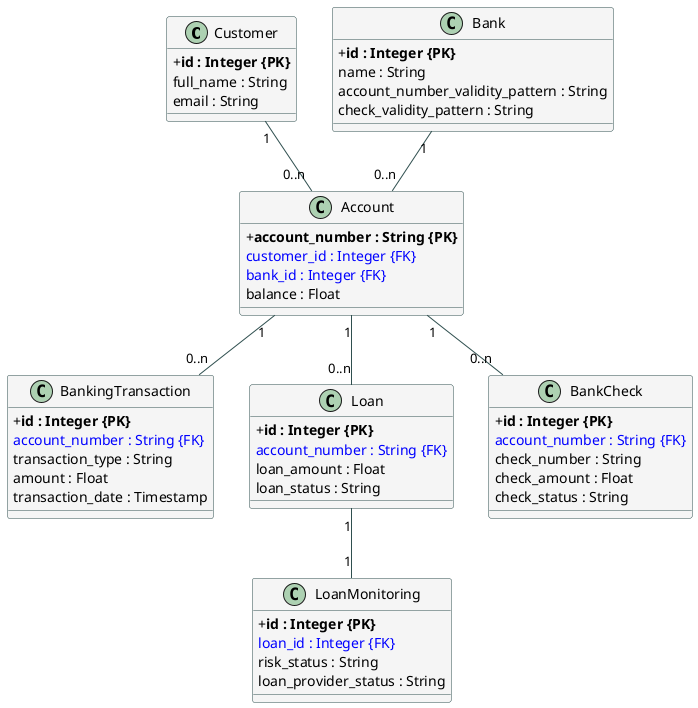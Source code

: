 @startuml

skinparam classAttributeIconSize 0
skinparam class {
  BackgroundColor WhiteSmoke
  BorderColor DarkSlateGray
  ArrowColor DarkSlateGray
}

class Customer {
  + **id : Integer {PK}**
  full_name : String
  email : String
}

class Bank {
  + **id : Integer {PK}**
  name : String
  account_number_validity_pattern : String
  check_validity_pattern : String
}

class Account {
  + **account_number : String {PK}**
  <color:Blue>customer_id : Integer {FK}</color>
  <color:Blue>bank_id : Integer {FK}</color>
  balance : Float
}

class BankingTransaction {
  + **id : Integer {PK}**
  <color:Blue>account_number : String {FK}</color>
  transaction_type : String
  amount : Float
  transaction_date : Timestamp
}

class Loan {
  + **id : Integer {PK}**
  <color:Blue>account_number : String {FK}</color>
  loan_amount : Float
  loan_status : String
}

class BankCheck {
  + **id : Integer {PK}**
  <color:Blue>account_number : String {FK}</color>
  check_number : String
  check_amount : Float
  check_status : String
}

class LoanMonitoring {
  + **id : Integer {PK}**
  <color:Blue>loan_id : Integer {FK}</color>
  risk_status : String
  loan_provider_status : String
}

Customer "1" -- "0..n" Account
Bank "1" -- "0..n" Account
Account "1" -- "0..n" BankingTransaction
Account "1" -- "0..n" BankCheck
Account "1" -- "0..n" Loan
Loan "1" -- "1" LoanMonitoring

@enduml